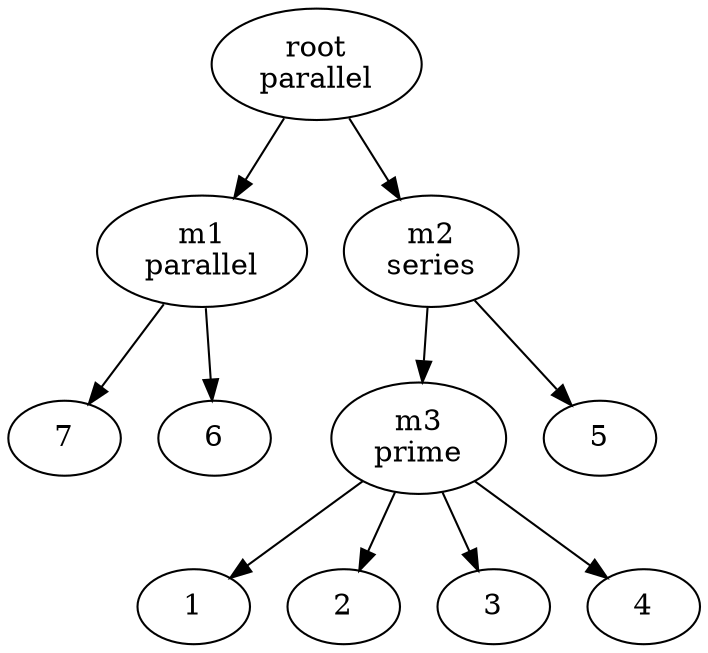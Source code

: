 digraph G
{
    root [label="\N\nparallel"]
    m1 [label="\N\nparallel"]
    m2 [label="\N\nseries"]
    m3 [label="\N\nprime"]
    root [label="\N\nparallel"]
    root -> m1;
    root -> m2;
    m2 -> m3;
    m3 -> {1 2 3 4}
    m1 -> {7 6}
    m2 -> 5;
}
